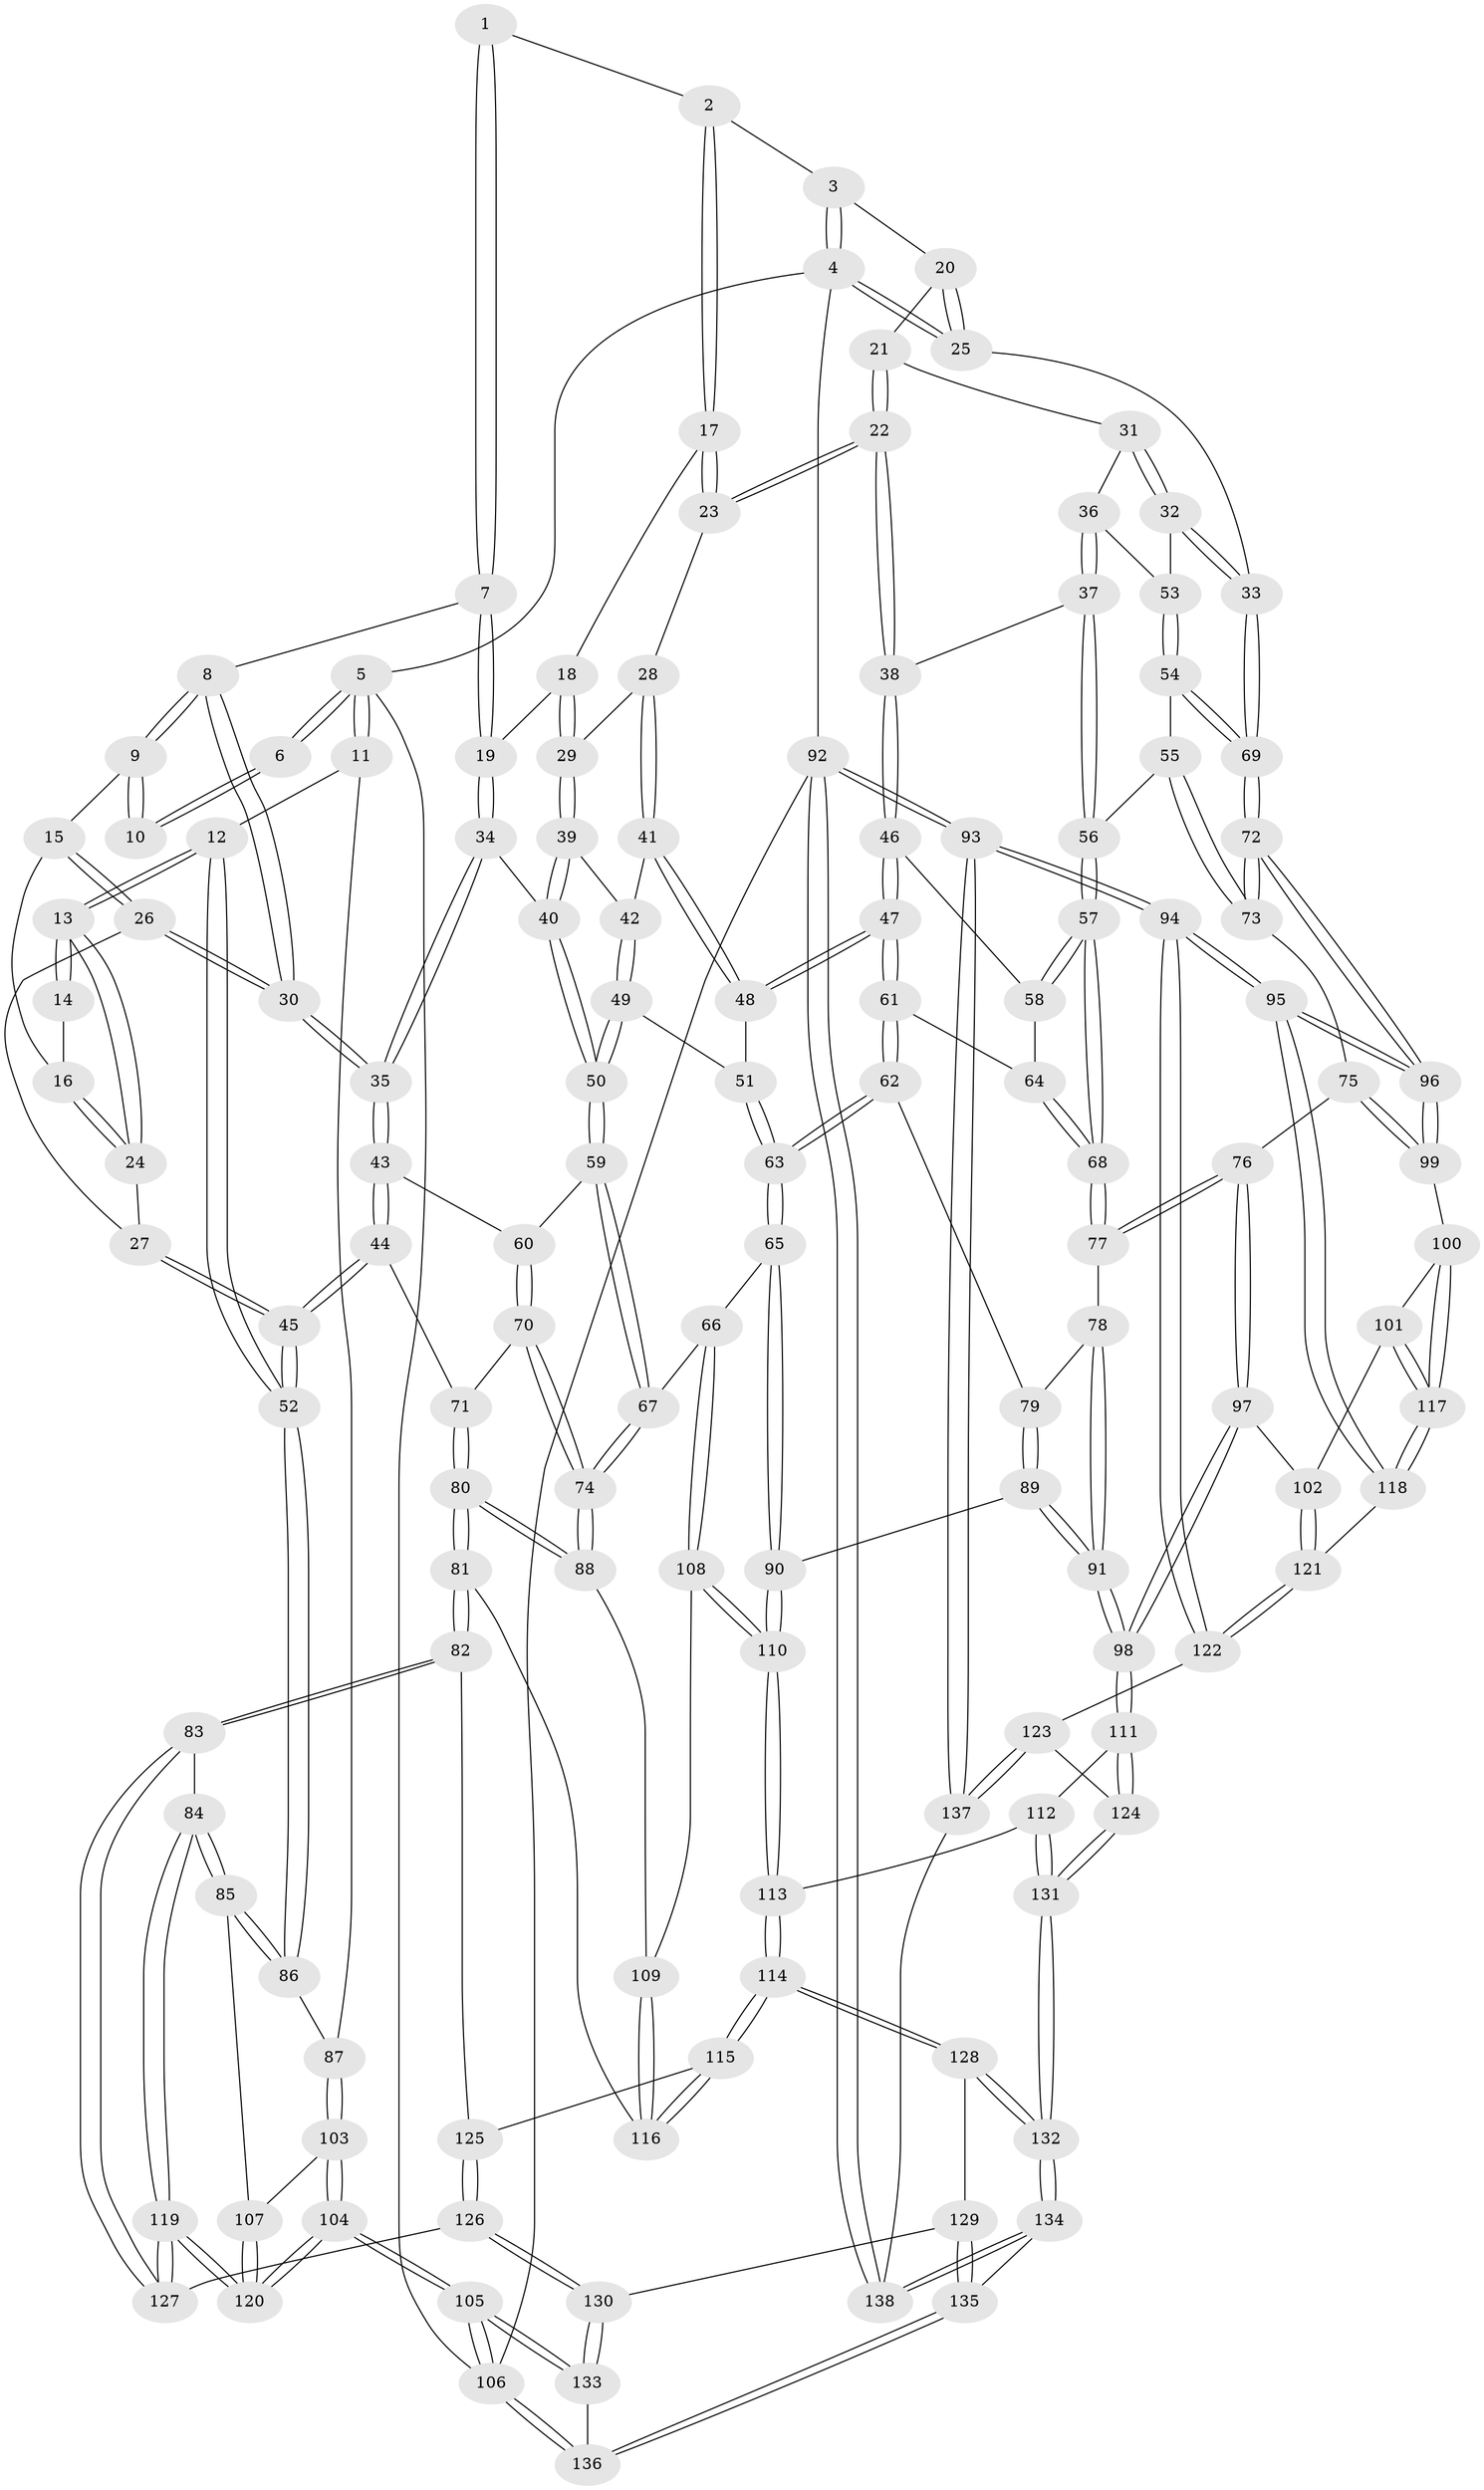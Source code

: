 // coarse degree distribution, {3: 0.13541666666666666, 4: 0.3854166666666667, 5: 0.3645833333333333, 8: 0.010416666666666666, 6: 0.09375, 2: 0.010416666666666666}
// Generated by graph-tools (version 1.1) at 2025/24/03/03/25 07:24:37]
// undirected, 138 vertices, 342 edges
graph export_dot {
graph [start="1"]
  node [color=gray90,style=filled];
  1 [pos="+0.5417281111488652+0"];
  2 [pos="+0.6296639163166224+0"];
  3 [pos="+0.650404140521526+0"];
  4 [pos="+1+0"];
  5 [pos="+0+0"];
  6 [pos="+0.2927569591101395+0"];
  7 [pos="+0.36918237307786483+0.15411688814909363"];
  8 [pos="+0.3307630116099945+0.14654014670366916"];
  9 [pos="+0.32188550697088003+0.1373710143513338"];
  10 [pos="+0.27060684054607337+0"];
  11 [pos="+0+0.10022442150578849"];
  12 [pos="+0+0.12771839220952497"];
  13 [pos="+0+0.1438816228496222"];
  14 [pos="+0.23456958460187358+0.019202113515514305"];
  15 [pos="+0.25009893354588897+0.14509528402184096"];
  16 [pos="+0.18360463362959648+0.11830047496149863"];
  17 [pos="+0.5788784326958379+0.08391115543858418"];
  18 [pos="+0.5215387192087033+0.12977166148931482"];
  19 [pos="+0.3857794251112946+0.16352489086836353"];
  20 [pos="+0.802428580650611+0.07248680114958259"];
  21 [pos="+0.8139338462739462+0.14774450251059518"];
  22 [pos="+0.680047925023961+0.22782191959440504"];
  23 [pos="+0.6655144513609348+0.21769081802082396"];
  24 [pos="+0.007789385713075792+0.153332667879815"];
  25 [pos="+1+0"];
  26 [pos="+0.15392742228159442+0.2131943994716143"];
  27 [pos="+0.11152070128719609+0.20944861143059418"];
  28 [pos="+0.5864418419816312+0.24690675377430976"];
  29 [pos="+0.5219851342706588+0.24659592505762182"];
  30 [pos="+0.2606247324538912+0.2667073788488476"];
  31 [pos="+0.8347292946181842+0.16309633979944896"];
  32 [pos="+1+0.18700682773541513"];
  33 [pos="+1+0.17433853975931837"];
  34 [pos="+0.4285818589132023+0.28907977540122093"];
  35 [pos="+0.268016500752231+0.3355027564107634"];
  36 [pos="+0.844035536868675+0.2932404625944164"];
  37 [pos="+0.8422760599635485+0.296899914467349"];
  38 [pos="+0.6854752026214962+0.2613311200010288"];
  39 [pos="+0.5143963232705911+0.25565294845427716"];
  40 [pos="+0.43916650864601786+0.2975905531172969"];
  41 [pos="+0.5663660696599774+0.3081548741384598"];
  42 [pos="+0.5599705128458076+0.3065673957335373"];
  43 [pos="+0.2620866456427796+0.34956042284935823"];
  44 [pos="+0.23493600804165737+0.38603932434842053"];
  45 [pos="+0.18988974316641435+0.4064991964029696"];
  46 [pos="+0.6807930368031242+0.30313432432997617"];
  47 [pos="+0.6404846774437869+0.3577804901883493"];
  48 [pos="+0.5966279265189164+0.33712276306032807"];
  49 [pos="+0.4916636915033317+0.3442027180816278"];
  50 [pos="+0.45217199020514526+0.33729608275846945"];
  51 [pos="+0.512050330909137+0.3538519165251049"];
  52 [pos="+0.1864035010936716+0.40971770759535303"];
  53 [pos="+0.9169347123491474+0.27907979202530275"];
  54 [pos="+0.9200737062919002+0.38344614468646343"];
  55 [pos="+0.9021288541170398+0.39085595521013367"];
  56 [pos="+0.8383608298747508+0.3854512226647675"];
  57 [pos="+0.834125311568051+0.3887304989900418"];
  58 [pos="+0.7250167399257617+0.33274968796330423"];
  59 [pos="+0.4384886534208819+0.3914253553005561"];
  60 [pos="+0.40753553497112416+0.3982047191071598"];
  61 [pos="+0.6334194077118106+0.404101772900297"];
  62 [pos="+0.6296643683323835+0.4181627936595474"];
  63 [pos="+0.6003704558547944+0.4486954081163671"];
  64 [pos="+0.7290693940417544+0.39664916595782684"];
  65 [pos="+0.5687726470145122+0.5056673017197499"];
  66 [pos="+0.5649960470811841+0.5062127136978761"];
  67 [pos="+0.4768585561866212+0.48093916557510663"];
  68 [pos="+0.8088039378784201+0.43976853326191667"];
  69 [pos="+1+0.2996181636546883"];
  70 [pos="+0.3333367916668373+0.457763305149855"];
  71 [pos="+0.25150311545241144+0.39928121564344216"];
  72 [pos="+1+0.5436856384515794"];
  73 [pos="+0.9316538578352643+0.461542017049193"];
  74 [pos="+0.37075531186814165+0.5482486604844155"];
  75 [pos="+0.8922267476463066+0.5278148122265264"];
  76 [pos="+0.8254183603720233+0.5095555485544511"];
  77 [pos="+0.8030692125785435+0.4563761761494678"];
  78 [pos="+0.7593311557750879+0.4640530100195514"];
  79 [pos="+0.7375974681314051+0.46193790899725945"];
  80 [pos="+0.3266951316134885+0.6097568332704028"];
  81 [pos="+0.29100444271495435+0.6395909821626667"];
  82 [pos="+0.26451189006615505+0.6533061884562309"];
  83 [pos="+0.25931346651499443+0.6554683154567543"];
  84 [pos="+0.20217376144609056+0.6230197294903349"];
  85 [pos="+0.13448767720507165+0.5664037329730905"];
  86 [pos="+0.18539513541787858+0.41107619355366704"];
  87 [pos="+0+0.32339044126539"];
  88 [pos="+0.3503360471954416+0.5916854711127661"];
  89 [pos="+0.6394374560099519+0.5715338917380952"];
  90 [pos="+0.6274500323655162+0.5667432579548158"];
  91 [pos="+0.6876278927196924+0.6012281171940291"];
  92 [pos="+1+1"];
  93 [pos="+1+1"];
  94 [pos="+1+0.9415372593069721"];
  95 [pos="+1+0.7630753840931115"];
  96 [pos="+1+0.6117616485527395"];
  97 [pos="+0.7727865026012295+0.6284963927128256"];
  98 [pos="+0.7246442973028916+0.6356959581624863"];
  99 [pos="+0.976647596960167+0.6051403248020771"];
  100 [pos="+0.944523895083199+0.6233588809182453"];
  101 [pos="+0.8830127366430837+0.6417593258342006"];
  102 [pos="+0.8198096713319757+0.6567126511992506"];
  103 [pos="+0+0.5199122404893814"];
  104 [pos="+0+1"];
  105 [pos="+0+1"];
  106 [pos="+0+1"];
  107 [pos="+0.10267552973121102+0.5696928562934318"];
  108 [pos="+0.4867365701665704+0.6344373980946361"];
  109 [pos="+0.47041338223794243+0.6325286030915459"];
  110 [pos="+0.5432022848043326+0.7223308871007027"];
  111 [pos="+0.6696858107994494+0.7624625667284473"];
  112 [pos="+0.6182246995716844+0.7709024814675471"];
  113 [pos="+0.5469656122829638+0.7481907530796964"];
  114 [pos="+0.4934295701153323+0.7812289087965659"];
  115 [pos="+0.48285837889063293+0.7734023136575573"];
  116 [pos="+0.4263261226475014+0.7087430271023962"];
  117 [pos="+0.9066098736323794+0.7487730498733692"];
  118 [pos="+0.9045514206011726+0.7580813643283595"];
  119 [pos="+0.043354995545216504+0.8253667239080199"];
  120 [pos="+0+0.8422891891554916"];
  121 [pos="+0.849517267038526+0.7822969890303012"];
  122 [pos="+0.8408616235836786+0.8014875337875029"];
  123 [pos="+0.7985793134899192+0.8572044126798594"];
  124 [pos="+0.7043681700047394+0.7921858603044782"];
  125 [pos="+0.41194881925263693+0.7543416355664766"];
  126 [pos="+0.26177447152623773+0.8027075303265709"];
  127 [pos="+0.2602595099084582+0.7996333421091893"];
  128 [pos="+0.46920959990259464+0.8255463657064731"];
  129 [pos="+0.36202218687008814+0.8580651460738976"];
  130 [pos="+0.2765287933339378+0.8378133121072868"];
  131 [pos="+0.5850507265566017+1"];
  132 [pos="+0.579533413409159+1"];
  133 [pos="+0.2611527629642988+0.8775133486856028"];
  134 [pos="+0.5943057858880132+1"];
  135 [pos="+0.4972346034446207+1"];
  136 [pos="+0.3958437463314129+1"];
  137 [pos="+0.7998410614919691+0.8664681703303055"];
  138 [pos="+0.7159016026803924+1"];
  1 -- 2;
  1 -- 7;
  1 -- 7;
  2 -- 3;
  2 -- 17;
  2 -- 17;
  3 -- 4;
  3 -- 4;
  3 -- 20;
  4 -- 5;
  4 -- 25;
  4 -- 25;
  4 -- 92;
  5 -- 6;
  5 -- 6;
  5 -- 11;
  5 -- 11;
  5 -- 106;
  6 -- 10;
  6 -- 10;
  7 -- 8;
  7 -- 19;
  7 -- 19;
  8 -- 9;
  8 -- 9;
  8 -- 30;
  8 -- 30;
  9 -- 10;
  9 -- 10;
  9 -- 15;
  11 -- 12;
  11 -- 87;
  12 -- 13;
  12 -- 13;
  12 -- 52;
  12 -- 52;
  13 -- 14;
  13 -- 14;
  13 -- 24;
  13 -- 24;
  14 -- 16;
  15 -- 16;
  15 -- 26;
  15 -- 26;
  16 -- 24;
  16 -- 24;
  17 -- 18;
  17 -- 23;
  17 -- 23;
  18 -- 19;
  18 -- 29;
  18 -- 29;
  19 -- 34;
  19 -- 34;
  20 -- 21;
  20 -- 25;
  20 -- 25;
  21 -- 22;
  21 -- 22;
  21 -- 31;
  22 -- 23;
  22 -- 23;
  22 -- 38;
  22 -- 38;
  23 -- 28;
  24 -- 27;
  25 -- 33;
  26 -- 27;
  26 -- 30;
  26 -- 30;
  27 -- 45;
  27 -- 45;
  28 -- 29;
  28 -- 41;
  28 -- 41;
  29 -- 39;
  29 -- 39;
  30 -- 35;
  30 -- 35;
  31 -- 32;
  31 -- 32;
  31 -- 36;
  32 -- 33;
  32 -- 33;
  32 -- 53;
  33 -- 69;
  33 -- 69;
  34 -- 35;
  34 -- 35;
  34 -- 40;
  35 -- 43;
  35 -- 43;
  36 -- 37;
  36 -- 37;
  36 -- 53;
  37 -- 38;
  37 -- 56;
  37 -- 56;
  38 -- 46;
  38 -- 46;
  39 -- 40;
  39 -- 40;
  39 -- 42;
  40 -- 50;
  40 -- 50;
  41 -- 42;
  41 -- 48;
  41 -- 48;
  42 -- 49;
  42 -- 49;
  43 -- 44;
  43 -- 44;
  43 -- 60;
  44 -- 45;
  44 -- 45;
  44 -- 71;
  45 -- 52;
  45 -- 52;
  46 -- 47;
  46 -- 47;
  46 -- 58;
  47 -- 48;
  47 -- 48;
  47 -- 61;
  47 -- 61;
  48 -- 51;
  49 -- 50;
  49 -- 50;
  49 -- 51;
  50 -- 59;
  50 -- 59;
  51 -- 63;
  51 -- 63;
  52 -- 86;
  52 -- 86;
  53 -- 54;
  53 -- 54;
  54 -- 55;
  54 -- 69;
  54 -- 69;
  55 -- 56;
  55 -- 73;
  55 -- 73;
  56 -- 57;
  56 -- 57;
  57 -- 58;
  57 -- 58;
  57 -- 68;
  57 -- 68;
  58 -- 64;
  59 -- 60;
  59 -- 67;
  59 -- 67;
  60 -- 70;
  60 -- 70;
  61 -- 62;
  61 -- 62;
  61 -- 64;
  62 -- 63;
  62 -- 63;
  62 -- 79;
  63 -- 65;
  63 -- 65;
  64 -- 68;
  64 -- 68;
  65 -- 66;
  65 -- 90;
  65 -- 90;
  66 -- 67;
  66 -- 108;
  66 -- 108;
  67 -- 74;
  67 -- 74;
  68 -- 77;
  68 -- 77;
  69 -- 72;
  69 -- 72;
  70 -- 71;
  70 -- 74;
  70 -- 74;
  71 -- 80;
  71 -- 80;
  72 -- 73;
  72 -- 73;
  72 -- 96;
  72 -- 96;
  73 -- 75;
  74 -- 88;
  74 -- 88;
  75 -- 76;
  75 -- 99;
  75 -- 99;
  76 -- 77;
  76 -- 77;
  76 -- 97;
  76 -- 97;
  77 -- 78;
  78 -- 79;
  78 -- 91;
  78 -- 91;
  79 -- 89;
  79 -- 89;
  80 -- 81;
  80 -- 81;
  80 -- 88;
  80 -- 88;
  81 -- 82;
  81 -- 82;
  81 -- 116;
  82 -- 83;
  82 -- 83;
  82 -- 125;
  83 -- 84;
  83 -- 127;
  83 -- 127;
  84 -- 85;
  84 -- 85;
  84 -- 119;
  84 -- 119;
  85 -- 86;
  85 -- 86;
  85 -- 107;
  86 -- 87;
  87 -- 103;
  87 -- 103;
  88 -- 109;
  89 -- 90;
  89 -- 91;
  89 -- 91;
  90 -- 110;
  90 -- 110;
  91 -- 98;
  91 -- 98;
  92 -- 93;
  92 -- 93;
  92 -- 138;
  92 -- 138;
  92 -- 106;
  93 -- 94;
  93 -- 94;
  93 -- 137;
  93 -- 137;
  94 -- 95;
  94 -- 95;
  94 -- 122;
  94 -- 122;
  95 -- 96;
  95 -- 96;
  95 -- 118;
  95 -- 118;
  96 -- 99;
  96 -- 99;
  97 -- 98;
  97 -- 98;
  97 -- 102;
  98 -- 111;
  98 -- 111;
  99 -- 100;
  100 -- 101;
  100 -- 117;
  100 -- 117;
  101 -- 102;
  101 -- 117;
  101 -- 117;
  102 -- 121;
  102 -- 121;
  103 -- 104;
  103 -- 104;
  103 -- 107;
  104 -- 105;
  104 -- 105;
  104 -- 120;
  104 -- 120;
  105 -- 106;
  105 -- 106;
  105 -- 133;
  105 -- 133;
  106 -- 136;
  106 -- 136;
  107 -- 120;
  107 -- 120;
  108 -- 109;
  108 -- 110;
  108 -- 110;
  109 -- 116;
  109 -- 116;
  110 -- 113;
  110 -- 113;
  111 -- 112;
  111 -- 124;
  111 -- 124;
  112 -- 113;
  112 -- 131;
  112 -- 131;
  113 -- 114;
  113 -- 114;
  114 -- 115;
  114 -- 115;
  114 -- 128;
  114 -- 128;
  115 -- 116;
  115 -- 116;
  115 -- 125;
  117 -- 118;
  117 -- 118;
  118 -- 121;
  119 -- 120;
  119 -- 120;
  119 -- 127;
  119 -- 127;
  121 -- 122;
  121 -- 122;
  122 -- 123;
  123 -- 124;
  123 -- 137;
  123 -- 137;
  124 -- 131;
  124 -- 131;
  125 -- 126;
  125 -- 126;
  126 -- 127;
  126 -- 130;
  126 -- 130;
  128 -- 129;
  128 -- 132;
  128 -- 132;
  129 -- 130;
  129 -- 135;
  129 -- 135;
  130 -- 133;
  130 -- 133;
  131 -- 132;
  131 -- 132;
  132 -- 134;
  132 -- 134;
  133 -- 136;
  134 -- 135;
  134 -- 138;
  134 -- 138;
  135 -- 136;
  135 -- 136;
  137 -- 138;
}
